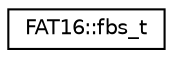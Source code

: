 digraph "Graphical Class Hierarchy"
{
  edge [fontname="Helvetica",fontsize="10",labelfontname="Helvetica",labelfontsize="10"];
  node [fontname="Helvetica",fontsize="10",shape=record];
  rankdir="LR";
  Node1 [label="FAT16::fbs_t",height=0.2,width=0.4,color="black", fillcolor="white", style="filled",URL="$d2/ded/structFAT16_1_1fbs__t.html"];
}
